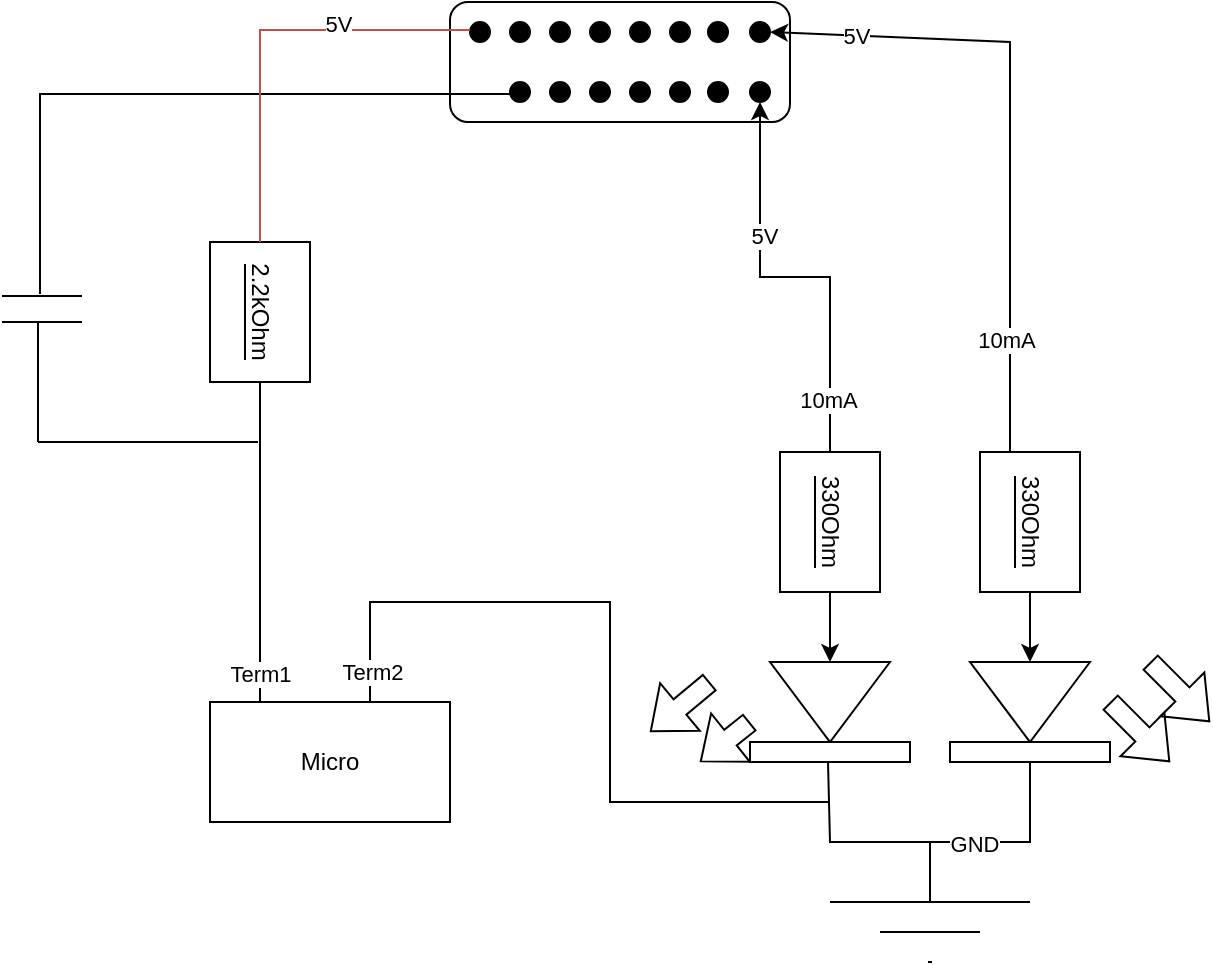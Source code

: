 <mxfile version="20.5.3" type="github">
  <diagram id="Ct5iWjqAFJ2eRKVKBsyb" name="Page-1">
    <mxGraphModel dx="1182" dy="683" grid="1" gridSize="10" guides="1" tooltips="1" connect="1" arrows="1" fold="1" page="1" pageScale="1" pageWidth="827" pageHeight="1169" math="0" shadow="0">
      <root>
        <mxCell id="0" />
        <mxCell id="1" parent="0" />
        <mxCell id="jquqhC3K-DQJOIOkYSSh-1" value="" style="rounded=1;whiteSpace=wrap;html=1;" vertex="1" parent="1">
          <mxGeometry x="280" y="20" width="170" height="60" as="geometry" />
        </mxCell>
        <mxCell id="jquqhC3K-DQJOIOkYSSh-2" value="" style="ellipse;whiteSpace=wrap;html=1;aspect=fixed;fillColor=#000000;strokeColor=#000000;" vertex="1" parent="1">
          <mxGeometry x="290" y="30" width="10" height="10" as="geometry" />
        </mxCell>
        <mxCell id="jquqhC3K-DQJOIOkYSSh-3" value="" style="ellipse;whiteSpace=wrap;html=1;aspect=fixed;fillColor=#000000;strokeColor=#000000;" vertex="1" parent="1">
          <mxGeometry x="310" y="30" width="10" height="10" as="geometry" />
        </mxCell>
        <mxCell id="jquqhC3K-DQJOIOkYSSh-4" value="" style="ellipse;whiteSpace=wrap;html=1;aspect=fixed;fillColor=#000000;strokeColor=#000000;" vertex="1" parent="1">
          <mxGeometry x="330" y="30" width="10" height="10" as="geometry" />
        </mxCell>
        <mxCell id="jquqhC3K-DQJOIOkYSSh-5" value="" style="ellipse;whiteSpace=wrap;html=1;aspect=fixed;fillColor=#000000;strokeColor=#000000;" vertex="1" parent="1">
          <mxGeometry x="350" y="30" width="10" height="10" as="geometry" />
        </mxCell>
        <mxCell id="jquqhC3K-DQJOIOkYSSh-8" value="" style="ellipse;whiteSpace=wrap;html=1;aspect=fixed;fillColor=#000000;strokeColor=#000000;" vertex="1" parent="1">
          <mxGeometry x="370" y="30" width="10" height="10" as="geometry" />
        </mxCell>
        <mxCell id="jquqhC3K-DQJOIOkYSSh-9" value="" style="ellipse;whiteSpace=wrap;html=1;aspect=fixed;fillColor=#000000;strokeColor=#000000;" vertex="1" parent="1">
          <mxGeometry x="390" y="30" width="10" height="10" as="geometry" />
        </mxCell>
        <mxCell id="jquqhC3K-DQJOIOkYSSh-10" value="" style="ellipse;whiteSpace=wrap;html=1;aspect=fixed;fillColor=#000000;strokeColor=#000000;" vertex="1" parent="1">
          <mxGeometry x="409" y="30" width="10" height="10" as="geometry" />
        </mxCell>
        <mxCell id="jquqhC3K-DQJOIOkYSSh-11" value="" style="ellipse;whiteSpace=wrap;html=1;aspect=fixed;fillColor=#000000;strokeColor=#000000;" vertex="1" parent="1">
          <mxGeometry x="430" y="30" width="10" height="10" as="geometry" />
        </mxCell>
        <mxCell id="jquqhC3K-DQJOIOkYSSh-12" value="" style="ellipse;whiteSpace=wrap;html=1;aspect=fixed;fillColor=#000000;strokeColor=#000000;" vertex="1" parent="1">
          <mxGeometry x="430" y="60" width="10" height="10" as="geometry" />
        </mxCell>
        <mxCell id="jquqhC3K-DQJOIOkYSSh-13" value="" style="ellipse;whiteSpace=wrap;html=1;aspect=fixed;fillColor=#000000;strokeColor=#000000;" vertex="1" parent="1">
          <mxGeometry x="409" y="60" width="10" height="10" as="geometry" />
        </mxCell>
        <mxCell id="jquqhC3K-DQJOIOkYSSh-14" value="" style="ellipse;whiteSpace=wrap;html=1;aspect=fixed;fillColor=#000000;strokeColor=#000000;" vertex="1" parent="1">
          <mxGeometry x="390" y="60" width="10" height="10" as="geometry" />
        </mxCell>
        <mxCell id="jquqhC3K-DQJOIOkYSSh-15" value="" style="ellipse;whiteSpace=wrap;html=1;aspect=fixed;fillColor=#000000;strokeColor=#000000;" vertex="1" parent="1">
          <mxGeometry x="370" y="60" width="10" height="10" as="geometry" />
        </mxCell>
        <mxCell id="jquqhC3K-DQJOIOkYSSh-16" value="" style="ellipse;whiteSpace=wrap;html=1;aspect=fixed;fillColor=#000000;strokeColor=#000000;" vertex="1" parent="1">
          <mxGeometry x="350" y="60" width="10" height="10" as="geometry" />
        </mxCell>
        <mxCell id="jquqhC3K-DQJOIOkYSSh-17" value="" style="ellipse;whiteSpace=wrap;html=1;aspect=fixed;fillColor=#000000;strokeColor=#000000;" vertex="1" parent="1">
          <mxGeometry x="330" y="60" width="10" height="10" as="geometry" />
        </mxCell>
        <mxCell id="jquqhC3K-DQJOIOkYSSh-18" value="" style="ellipse;whiteSpace=wrap;html=1;aspect=fixed;fillColor=#000000;strokeColor=#000000;" vertex="1" parent="1">
          <mxGeometry x="310" y="60" width="10" height="10" as="geometry" />
        </mxCell>
        <mxCell id="jquqhC3K-DQJOIOkYSSh-19" value="" style="endArrow=none;html=1;rounded=0;startArrow=classic;startFill=1;exitX=1;exitY=0.5;exitDx=0;exitDy=0;" edge="1" parent="1" source="jquqhC3K-DQJOIOkYSSh-11">
          <mxGeometry width="50" height="50" relative="1" as="geometry">
            <mxPoint x="440" y="40" as="sourcePoint" />
            <mxPoint x="560" y="255" as="targetPoint" />
            <Array as="points">
              <mxPoint x="560" y="40" />
            </Array>
          </mxGeometry>
        </mxCell>
        <mxCell id="jquqhC3K-DQJOIOkYSSh-40" value="10mA" style="edgeLabel;html=1;align=center;verticalAlign=middle;resizable=0;points=[];fontColor=#000000;" vertex="1" connectable="0" parent="jquqhC3K-DQJOIOkYSSh-19">
          <mxGeometry x="0.606" y="-2" relative="1" as="geometry">
            <mxPoint as="offset" />
          </mxGeometry>
        </mxCell>
        <mxCell id="jquqhC3K-DQJOIOkYSSh-42" value="5V" style="edgeLabel;html=1;align=center;verticalAlign=middle;resizable=0;points=[];fontColor=#000000;" vertex="1" connectable="0" parent="jquqhC3K-DQJOIOkYSSh-19">
          <mxGeometry x="-0.743" relative="1" as="geometry">
            <mxPoint as="offset" />
          </mxGeometry>
        </mxCell>
        <mxCell id="jquqhC3K-DQJOIOkYSSh-22" style="edgeStyle=orthogonalEdgeStyle;rounded=0;orthogonalLoop=1;jettySize=auto;html=1;fontColor=#000000;" edge="1" parent="1" source="jquqhC3K-DQJOIOkYSSh-20" target="jquqhC3K-DQJOIOkYSSh-21">
          <mxGeometry relative="1" as="geometry" />
        </mxCell>
        <mxCell id="jquqhC3K-DQJOIOkYSSh-20" value="&lt;span style=&quot;background-color: rgb(255, 255, 255);&quot;&gt;330Ohm&lt;/span&gt;" style="rounded=0;whiteSpace=wrap;html=1;labelBackgroundColor=#000000;rotation=90;" vertex="1" parent="1">
          <mxGeometry x="535" y="255" width="70" height="50" as="geometry" />
        </mxCell>
        <mxCell id="jquqhC3K-DQJOIOkYSSh-21" value="" style="triangle;whiteSpace=wrap;html=1;labelBackgroundColor=#FFFFFF;rotation=90;" vertex="1" parent="1">
          <mxGeometry x="550" y="340" width="40" height="60" as="geometry" />
        </mxCell>
        <mxCell id="jquqhC3K-DQJOIOkYSSh-23" value="" style="rounded=0;whiteSpace=wrap;html=1;labelBackgroundColor=#FFFFFF;" vertex="1" parent="1">
          <mxGeometry x="530" y="390" width="80" height="10" as="geometry" />
        </mxCell>
        <mxCell id="jquqhC3K-DQJOIOkYSSh-25" style="edgeStyle=orthogonalEdgeStyle;rounded=0;orthogonalLoop=1;jettySize=auto;html=1;fontColor=#000000;" edge="1" parent="1" source="jquqhC3K-DQJOIOkYSSh-26" target="jquqhC3K-DQJOIOkYSSh-27">
          <mxGeometry relative="1" as="geometry" />
        </mxCell>
        <mxCell id="jquqhC3K-DQJOIOkYSSh-29" style="edgeStyle=orthogonalEdgeStyle;rounded=0;orthogonalLoop=1;jettySize=auto;html=1;entryX=0.5;entryY=1;entryDx=0;entryDy=0;fontColor=#000000;exitX=0;exitY=0.5;exitDx=0;exitDy=0;" edge="1" parent="1" source="jquqhC3K-DQJOIOkYSSh-26" target="jquqhC3K-DQJOIOkYSSh-12">
          <mxGeometry relative="1" as="geometry" />
        </mxCell>
        <mxCell id="jquqhC3K-DQJOIOkYSSh-39" value="10mA" style="edgeLabel;html=1;align=center;verticalAlign=middle;resizable=0;points=[];fontColor=#000000;" vertex="1" connectable="0" parent="jquqhC3K-DQJOIOkYSSh-29">
          <mxGeometry x="-0.752" y="1" relative="1" as="geometry">
            <mxPoint as="offset" />
          </mxGeometry>
        </mxCell>
        <mxCell id="jquqhC3K-DQJOIOkYSSh-43" value="5V" style="edgeLabel;html=1;align=center;verticalAlign=middle;resizable=0;points=[];fontColor=#000000;" vertex="1" connectable="0" parent="jquqhC3K-DQJOIOkYSSh-29">
          <mxGeometry x="0.362" y="-2" relative="1" as="geometry">
            <mxPoint as="offset" />
          </mxGeometry>
        </mxCell>
        <mxCell id="jquqhC3K-DQJOIOkYSSh-26" value="&lt;span style=&quot;background-color: rgb(255, 255, 255);&quot;&gt;330Ohm&lt;/span&gt;" style="rounded=0;whiteSpace=wrap;html=1;labelBackgroundColor=#000000;rotation=90;" vertex="1" parent="1">
          <mxGeometry x="435" y="255" width="70" height="50" as="geometry" />
        </mxCell>
        <mxCell id="jquqhC3K-DQJOIOkYSSh-27" value="" style="triangle;whiteSpace=wrap;html=1;labelBackgroundColor=#FFFFFF;rotation=90;" vertex="1" parent="1">
          <mxGeometry x="450" y="340" width="40" height="60" as="geometry" />
        </mxCell>
        <mxCell id="jquqhC3K-DQJOIOkYSSh-28" value="" style="rounded=0;whiteSpace=wrap;html=1;labelBackgroundColor=#FFFFFF;" vertex="1" parent="1">
          <mxGeometry x="430" y="390" width="80" height="10" as="geometry" />
        </mxCell>
        <mxCell id="jquqhC3K-DQJOIOkYSSh-30" value="" style="shape=flexArrow;endArrow=classic;html=1;rounded=0;fontColor=#000000;" edge="1" parent="1">
          <mxGeometry width="50" height="50" relative="1" as="geometry">
            <mxPoint x="610" y="370" as="sourcePoint" />
            <mxPoint x="640" y="400" as="targetPoint" />
          </mxGeometry>
        </mxCell>
        <mxCell id="jquqhC3K-DQJOIOkYSSh-31" value="" style="shape=flexArrow;endArrow=classic;html=1;rounded=0;fontColor=#000000;" edge="1" parent="1">
          <mxGeometry width="50" height="50" relative="1" as="geometry">
            <mxPoint x="630" y="350" as="sourcePoint" />
            <mxPoint x="660" y="380" as="targetPoint" />
          </mxGeometry>
        </mxCell>
        <mxCell id="jquqhC3K-DQJOIOkYSSh-32" value="" style="shape=flexArrow;endArrow=classic;html=1;rounded=0;fontColor=#000000;" edge="1" parent="1">
          <mxGeometry width="50" height="50" relative="1" as="geometry">
            <mxPoint x="430" y="380" as="sourcePoint" />
            <mxPoint x="405" y="400" as="targetPoint" />
          </mxGeometry>
        </mxCell>
        <mxCell id="jquqhC3K-DQJOIOkYSSh-33" value="" style="shape=flexArrow;endArrow=classic;html=1;rounded=0;fontColor=#000000;" edge="1" parent="1">
          <mxGeometry width="50" height="50" relative="1" as="geometry">
            <mxPoint x="410" y="360" as="sourcePoint" />
            <mxPoint x="380" y="385" as="targetPoint" />
          </mxGeometry>
        </mxCell>
        <mxCell id="jquqhC3K-DQJOIOkYSSh-36" value="" style="shape=mxgraph.arrows2.wedgeArrowDashed2;html=1;bendable=0;startWidth=50;stepSize=15;rounded=0;fontColor=#000000;startArrow=classic;startFill=1;" edge="1" parent="1">
          <mxGeometry width="100" height="100" relative="1" as="geometry">
            <mxPoint x="520" y="470" as="sourcePoint" />
            <mxPoint x="520" y="500" as="targetPoint" />
          </mxGeometry>
        </mxCell>
        <mxCell id="jquqhC3K-DQJOIOkYSSh-37" value="" style="endArrow=none;html=1;rounded=0;fontColor=#000000;exitX=0.5;exitY=1;exitDx=0;exitDy=0;" edge="1" parent="1" source="jquqhC3K-DQJOIOkYSSh-23">
          <mxGeometry width="50" height="50" relative="1" as="geometry">
            <mxPoint x="600" y="440" as="sourcePoint" />
            <mxPoint x="469" y="400" as="targetPoint" />
            <Array as="points">
              <mxPoint x="570" y="440" />
              <mxPoint x="470" y="440" />
            </Array>
          </mxGeometry>
        </mxCell>
        <mxCell id="jquqhC3K-DQJOIOkYSSh-41" value="GND" style="edgeLabel;html=1;align=center;verticalAlign=middle;resizable=0;points=[];fontColor=#000000;" vertex="1" connectable="0" parent="jquqhC3K-DQJOIOkYSSh-37">
          <mxGeometry x="-0.244" y="1" relative="1" as="geometry">
            <mxPoint as="offset" />
          </mxGeometry>
        </mxCell>
        <mxCell id="jquqhC3K-DQJOIOkYSSh-38" value="" style="endArrow=none;html=1;rounded=0;fontColor=#000000;" edge="1" parent="1">
          <mxGeometry width="50" height="50" relative="1" as="geometry">
            <mxPoint x="520" y="470" as="sourcePoint" />
            <mxPoint x="520" y="440" as="targetPoint" />
          </mxGeometry>
        </mxCell>
        <mxCell id="jquqhC3K-DQJOIOkYSSh-45" value="Micro" style="rounded=0;whiteSpace=wrap;html=1;labelBackgroundColor=#FFFFFF;" vertex="1" parent="1">
          <mxGeometry x="160" y="370" width="120" height="60" as="geometry" />
        </mxCell>
        <mxCell id="jquqhC3K-DQJOIOkYSSh-46" value="" style="endArrow=none;html=1;rounded=0;fontColor=#000000;" edge="1" parent="1">
          <mxGeometry width="50" height="50" relative="1" as="geometry">
            <mxPoint x="240" y="370" as="sourcePoint" />
            <mxPoint x="470" y="420" as="targetPoint" />
            <Array as="points">
              <mxPoint x="240" y="320" />
              <mxPoint x="360" y="320" />
              <mxPoint x="360" y="420" />
            </Array>
          </mxGeometry>
        </mxCell>
        <mxCell id="jquqhC3K-DQJOIOkYSSh-47" value="Term2" style="edgeLabel;html=1;align=center;verticalAlign=middle;resizable=0;points=[];fontColor=#000000;" vertex="1" connectable="0" parent="jquqhC3K-DQJOIOkYSSh-46">
          <mxGeometry x="-0.921" y="-1" relative="1" as="geometry">
            <mxPoint as="offset" />
          </mxGeometry>
        </mxCell>
        <mxCell id="jquqhC3K-DQJOIOkYSSh-48" value="" style="endArrow=none;html=1;rounded=0;fontColor=#000000;" edge="1" parent="1">
          <mxGeometry width="50" height="50" relative="1" as="geometry">
            <mxPoint x="185" y="370" as="sourcePoint" />
            <mxPoint x="185" y="240" as="targetPoint" />
            <Array as="points">
              <mxPoint x="185" y="240" />
              <mxPoint x="185" y="210" />
            </Array>
          </mxGeometry>
        </mxCell>
        <mxCell id="jquqhC3K-DQJOIOkYSSh-52" value="Term1" style="edgeLabel;html=1;align=center;verticalAlign=middle;resizable=0;points=[];fontColor=#000000;" vertex="1" connectable="0" parent="jquqhC3K-DQJOIOkYSSh-48">
          <mxGeometry x="-0.848" relative="1" as="geometry">
            <mxPoint as="offset" />
          </mxGeometry>
        </mxCell>
        <mxCell id="jquqhC3K-DQJOIOkYSSh-49" value="&lt;span style=&quot;background-color: rgb(255, 255, 255);&quot;&gt;2.2kOhm&lt;/span&gt;" style="rounded=0;whiteSpace=wrap;html=1;labelBackgroundColor=#000000;rotation=90;" vertex="1" parent="1">
          <mxGeometry x="150" y="150" width="70" height="50" as="geometry" />
        </mxCell>
        <mxCell id="jquqhC3K-DQJOIOkYSSh-53" value="" style="endArrow=none;html=1;rounded=0;fontColor=#000000;" edge="1" parent="1">
          <mxGeometry width="50" height="50" relative="1" as="geometry">
            <mxPoint x="74" y="240" as="sourcePoint" />
            <mxPoint x="74" y="180" as="targetPoint" />
          </mxGeometry>
        </mxCell>
        <mxCell id="jquqhC3K-DQJOIOkYSSh-54" value="" style="endArrow=none;html=1;rounded=0;fontColor=#000000;" edge="1" parent="1">
          <mxGeometry width="50" height="50" relative="1" as="geometry">
            <mxPoint x="56" y="180" as="sourcePoint" />
            <mxPoint x="96" y="180" as="targetPoint" />
          </mxGeometry>
        </mxCell>
        <mxCell id="jquqhC3K-DQJOIOkYSSh-55" value="" style="endArrow=none;html=1;rounded=0;fontColor=#000000;" edge="1" parent="1">
          <mxGeometry width="50" height="50" relative="1" as="geometry">
            <mxPoint x="56" y="167" as="sourcePoint" />
            <mxPoint x="96" y="167" as="targetPoint" />
          </mxGeometry>
        </mxCell>
        <mxCell id="jquqhC3K-DQJOIOkYSSh-56" value="" style="endArrow=none;html=1;rounded=0;fontColor=#000000;entryX=0.5;entryY=1;entryDx=0;entryDy=0;" edge="1" parent="1">
          <mxGeometry width="50" height="50" relative="1" as="geometry">
            <mxPoint x="75" y="166" as="sourcePoint" />
            <mxPoint x="315" y="66" as="targetPoint" />
            <Array as="points">
              <mxPoint x="75" y="66" />
            </Array>
          </mxGeometry>
        </mxCell>
        <mxCell id="jquqhC3K-DQJOIOkYSSh-58" value="" style="endArrow=none;html=1;rounded=0;fontColor=#000000;" edge="1" parent="1">
          <mxGeometry width="50" height="50" relative="1" as="geometry">
            <mxPoint x="74" y="240" as="sourcePoint" />
            <mxPoint x="184" y="240" as="targetPoint" />
          </mxGeometry>
        </mxCell>
        <mxCell id="jquqhC3K-DQJOIOkYSSh-61" value="" style="endArrow=none;html=1;rounded=0;fontColor=#000000;fillColor=#f8cecc;strokeColor=#b85450;" edge="1" parent="1" source="jquqhC3K-DQJOIOkYSSh-49">
          <mxGeometry width="50" height="50" relative="1" as="geometry">
            <mxPoint x="180" y="130" as="sourcePoint" />
            <mxPoint x="290" y="34" as="targetPoint" />
            <Array as="points">
              <mxPoint x="185" y="34" />
            </Array>
          </mxGeometry>
        </mxCell>
        <mxCell id="jquqhC3K-DQJOIOkYSSh-62" value="5V" style="edgeLabel;html=1;align=center;verticalAlign=middle;resizable=0;points=[];fontColor=#000000;" vertex="1" connectable="0" parent="jquqhC3K-DQJOIOkYSSh-61">
          <mxGeometry x="0.372" y="3" relative="1" as="geometry">
            <mxPoint as="offset" />
          </mxGeometry>
        </mxCell>
      </root>
    </mxGraphModel>
  </diagram>
</mxfile>
